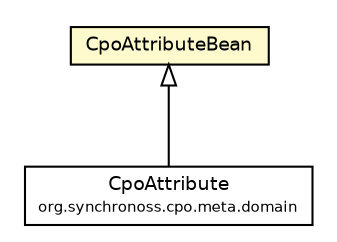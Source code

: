 #!/usr/local/bin/dot
#
# Class diagram 
# Generated by UmlGraph version 4.6 (http://www.spinellis.gr/sw/umlgraph)
#

digraph G {
	edge [fontname="Helvetica",fontsize=10,labelfontname="Helvetica",labelfontsize=10];
	node [fontname="Helvetica",fontsize=10,shape=plaintext];
	// org.synchronoss.cpo.meta.bean.CpoAttributeBean
	c19216 [label=<<table border="0" cellborder="1" cellspacing="0" cellpadding="2" port="p" bgcolor="lemonChiffon" href="./CpoAttributeBean.html">
		<tr><td><table border="0" cellspacing="0" cellpadding="1">
			<tr><td> CpoAttributeBean </td></tr>
		</table></td></tr>
		</table>>, fontname="Helvetica", fontcolor="black", fontsize=9.0];
	// org.synchronoss.cpo.meta.domain.CpoAttribute
	c19223 [label=<<table border="0" cellborder="1" cellspacing="0" cellpadding="2" port="p" href="../domain/CpoAttribute.html">
		<tr><td><table border="0" cellspacing="0" cellpadding="1">
			<tr><td> CpoAttribute </td></tr>
			<tr><td><font point-size="7.0"> org.synchronoss.cpo.meta.domain </font></td></tr>
		</table></td></tr>
		</table>>, fontname="Helvetica", fontcolor="black", fontsize=9.0];
	//org.synchronoss.cpo.meta.domain.CpoAttribute extends org.synchronoss.cpo.meta.bean.CpoAttributeBean
	c19216:p -> c19223:p [dir=back,arrowtail=empty];
}

